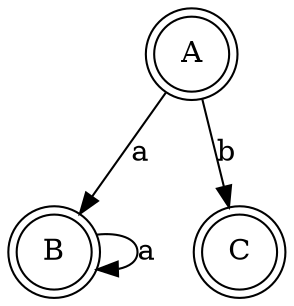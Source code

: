    digraph {
      A [shape=doublecircle];
      B [shape=doublecircle];
      C [shape=doublecircle];
      A -> B [ label = "a" ];
      A -> C [ label = "b" ];
      B -> B [ label = "a" ];      
   }
